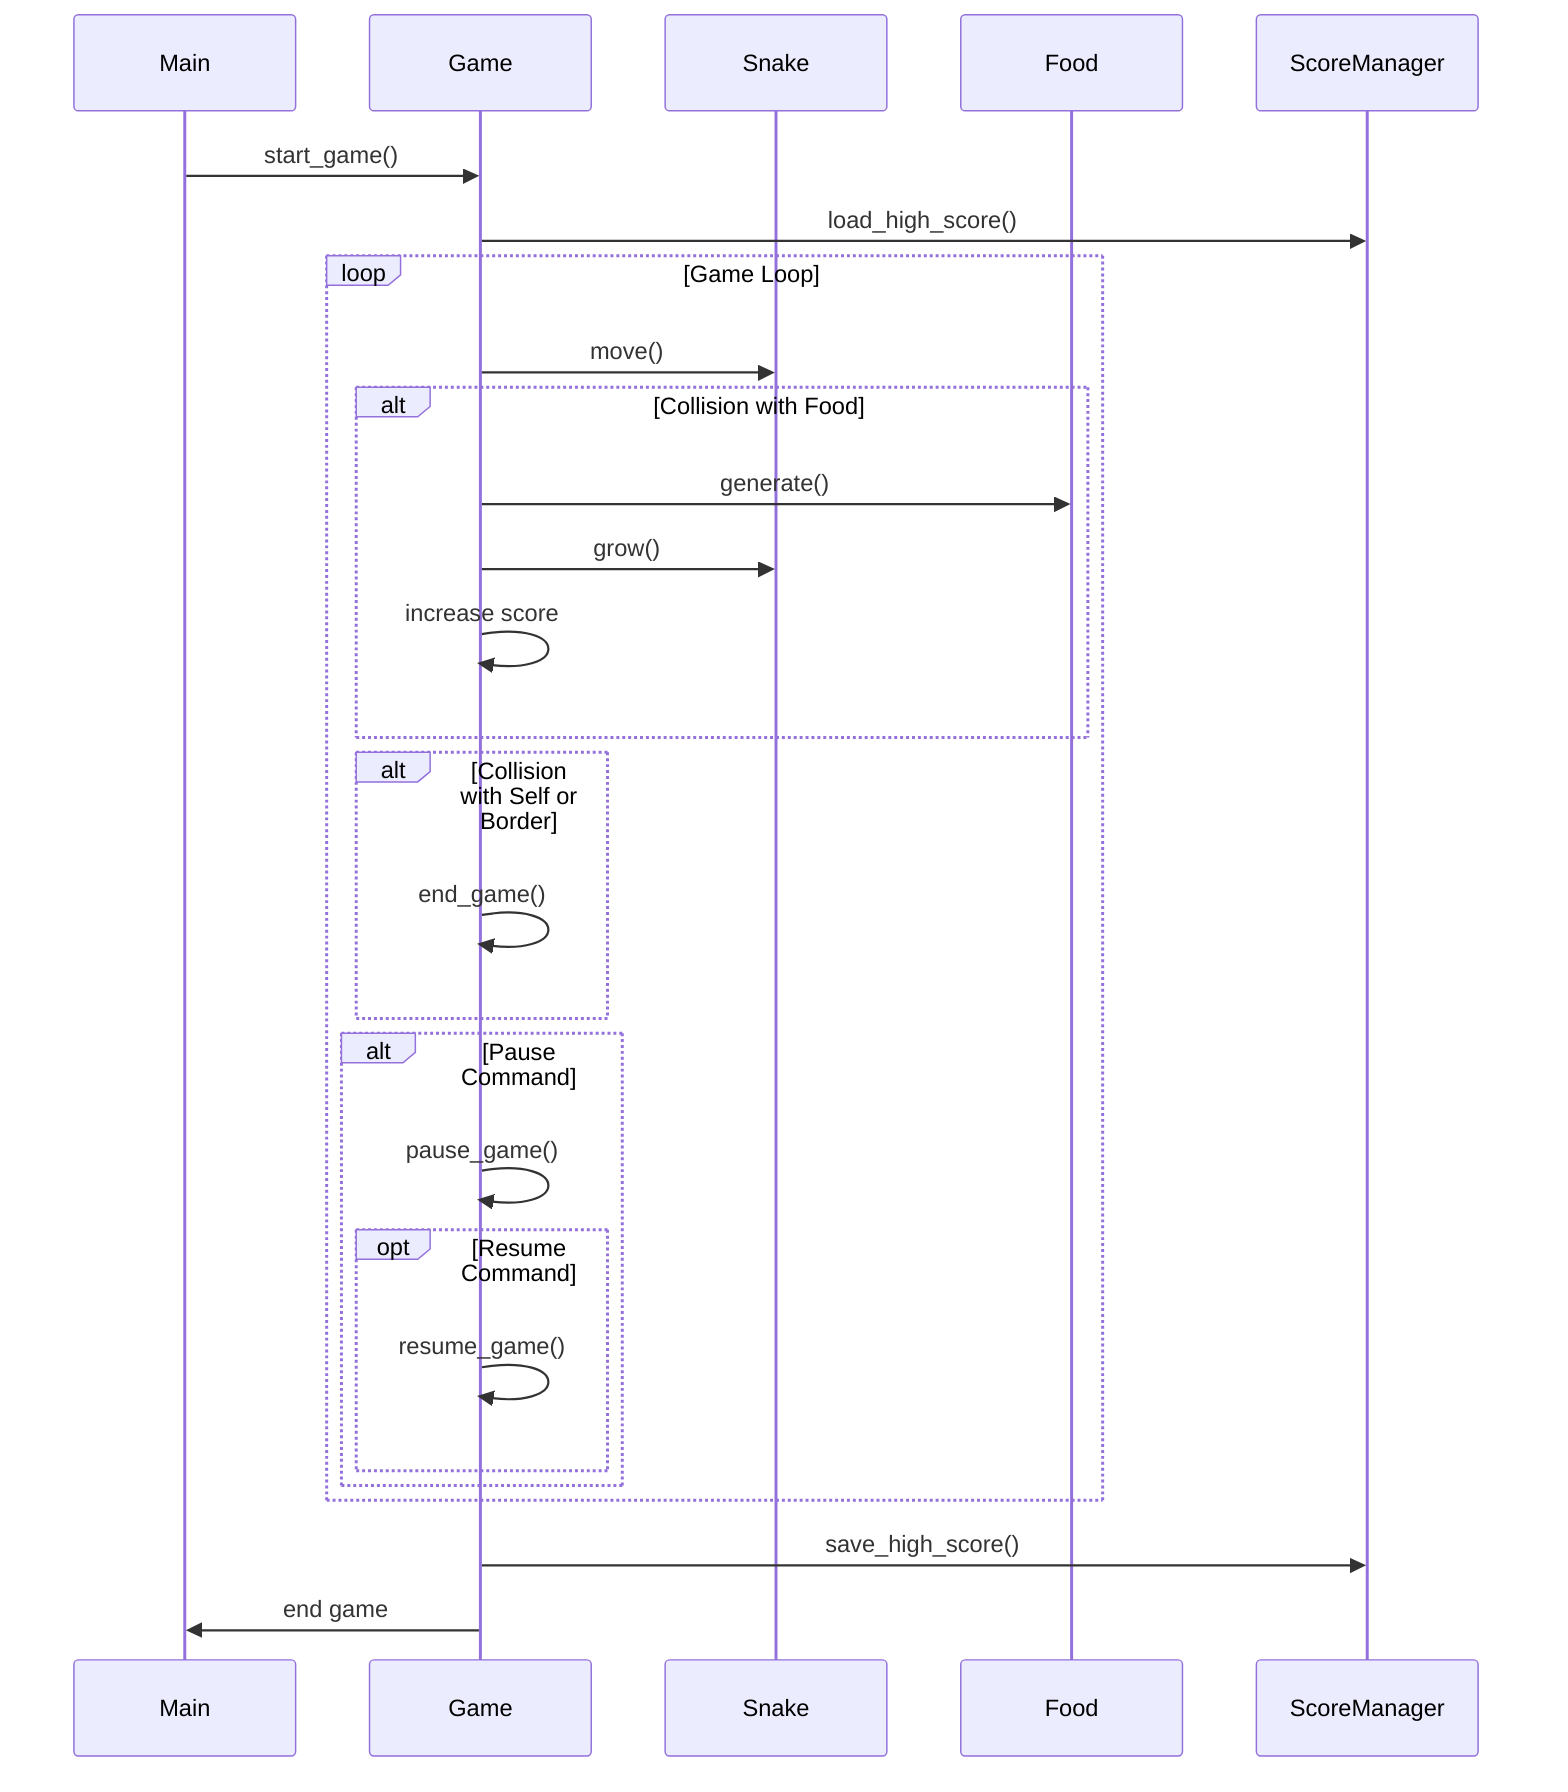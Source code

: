 sequenceDiagram
    participant M as Main
    participant G as Game
    participant S as Snake
    participant F as Food
    participant SM as ScoreManager
    M->>G: start_game()
    G->>SM: load_high_score()
    loop Game Loop
        G->>S: move()
        alt Collision with Food
            G->>F: generate()
            G->>S: grow()
            G->>G: increase score
        end
        alt Collision with Self or Border
            G->>G: end_game()
        end
        alt Pause Command
            G->>G: pause_game()
            opt Resume Command
                G->>G: resume_game()
            end
        end
    end
    G->>SM: save_high_score()
    G->>M: end game